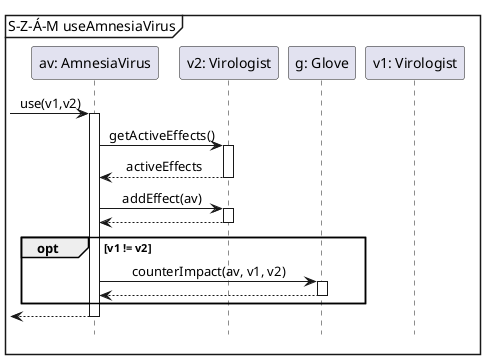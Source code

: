 @startuml
hide footbox
skinparam sequenceMessageAlign center

mainframe S-Z-Á-M useAmnesiaVirus
participant "av: AmnesiaVirus" as av
participant "v2: Virologist" as v2
participant "g: Glove" as g
participant "v1: Virologist" as v1

 -> av++ : use(v1,v2)
    av -> v2++ : getActiveEffects()
    return activeEffects
    av -> v2++ : addEffect(av)
    return
    opt v1 != v2
        av -> g++: counterImpact(av, v1, v2)
        return
    end
 return
@enduml